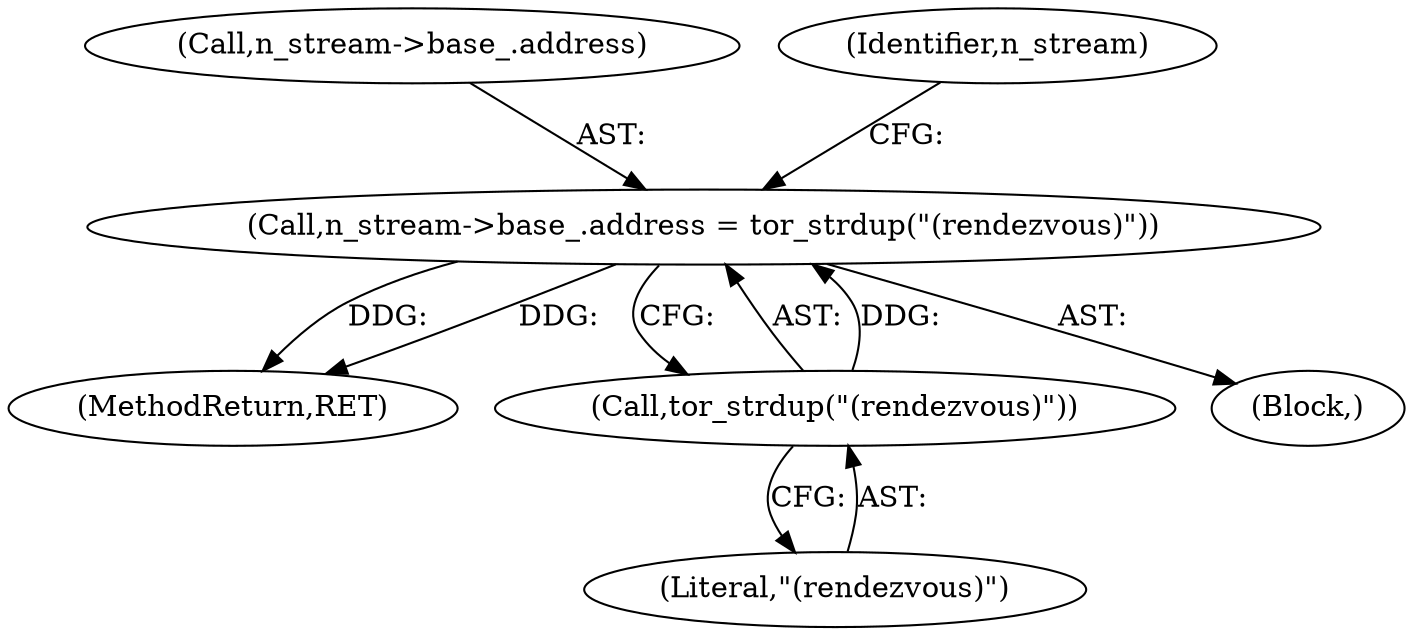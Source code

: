 digraph "0_tor_79b59a2dfcb68897ee89d98587d09e55f07e68d7@API" {
"1000500" [label="(Call,n_stream->base_.address = tor_strdup(\"(rendezvous)\"))"];
"1000506" [label="(Call,tor_strdup(\"(rendezvous)\"))"];
"1000501" [label="(Call,n_stream->base_.address)"];
"1000500" [label="(Call,n_stream->base_.address = tor_strdup(\"(rendezvous)\"))"];
"1000511" [label="(Identifier,n_stream)"];
"1000506" [label="(Call,tor_strdup(\"(rendezvous)\"))"];
"1000718" [label="(MethodReturn,RET)"];
"1000507" [label="(Literal,\"(rendezvous)\")"];
"1000494" [label="(Block,)"];
"1000500" -> "1000494"  [label="AST: "];
"1000500" -> "1000506"  [label="CFG: "];
"1000501" -> "1000500"  [label="AST: "];
"1000506" -> "1000500"  [label="AST: "];
"1000511" -> "1000500"  [label="CFG: "];
"1000500" -> "1000718"  [label="DDG: "];
"1000500" -> "1000718"  [label="DDG: "];
"1000506" -> "1000500"  [label="DDG: "];
"1000506" -> "1000507"  [label="CFG: "];
"1000507" -> "1000506"  [label="AST: "];
}
